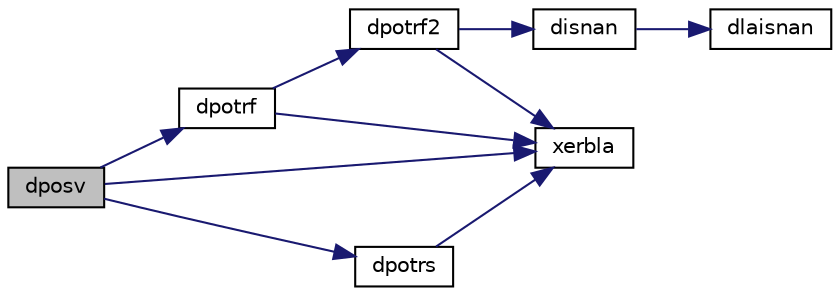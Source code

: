 digraph "dposv"
{
 // LATEX_PDF_SIZE
  edge [fontname="Helvetica",fontsize="10",labelfontname="Helvetica",labelfontsize="10"];
  node [fontname="Helvetica",fontsize="10",shape=record];
  rankdir="LR";
  Node1 [label="dposv",height=0.2,width=0.4,color="black", fillcolor="grey75", style="filled", fontcolor="black",tooltip="DPOSV computes the solution to system of linear equations A * X = B for PO matrices"];
  Node1 -> Node2 [color="midnightblue",fontsize="10",style="solid",fontname="Helvetica"];
  Node2 [label="dpotrf",height=0.2,width=0.4,color="black", fillcolor="white", style="filled",URL="$dpotrf_8f.html#a2f55f604a6003d03b5cd4a0adcfb74d6",tooltip="DPOTRF"];
  Node2 -> Node3 [color="midnightblue",fontsize="10",style="solid",fontname="Helvetica"];
  Node3 [label="dpotrf2",height=0.2,width=0.4,color="black", fillcolor="white", style="filled",URL="$dpotrf2_8f.html#ad0718d061dc53c8b0fec6dc3710fab33",tooltip="DPOTRF2"];
  Node3 -> Node4 [color="midnightblue",fontsize="10",style="solid",fontname="Helvetica"];
  Node4 [label="disnan",height=0.2,width=0.4,color="black", fillcolor="white", style="filled",URL="$disnan_8f.html#a230d4e1886896853b11e44e541b2c6a3",tooltip="DISNAN tests input for NaN."];
  Node4 -> Node5 [color="midnightblue",fontsize="10",style="solid",fontname="Helvetica"];
  Node5 [label="dlaisnan",height=0.2,width=0.4,color="black", fillcolor="white", style="filled",URL="$dlaisnan_8f.html#a341ec834c6fc14a17fead550ff486022",tooltip="DLAISNAN tests input for NaN by comparing two arguments for inequality."];
  Node3 -> Node6 [color="midnightblue",fontsize="10",style="solid",fontname="Helvetica"];
  Node6 [label="xerbla",height=0.2,width=0.4,color="black", fillcolor="white", style="filled",URL="$xerbla_8f.html#a377ee61015baf8dea7770b3a404b1c07",tooltip="XERBLA"];
  Node2 -> Node6 [color="midnightblue",fontsize="10",style="solid",fontname="Helvetica"];
  Node1 -> Node7 [color="midnightblue",fontsize="10",style="solid",fontname="Helvetica"];
  Node7 [label="dpotrs",height=0.2,width=0.4,color="black", fillcolor="white", style="filled",URL="$dpotrs_8f.html#a167aa0166c4ce726385f65e4ab05e7c1",tooltip="DPOTRS"];
  Node7 -> Node6 [color="midnightblue",fontsize="10",style="solid",fontname="Helvetica"];
  Node1 -> Node6 [color="midnightblue",fontsize="10",style="solid",fontname="Helvetica"];
}
